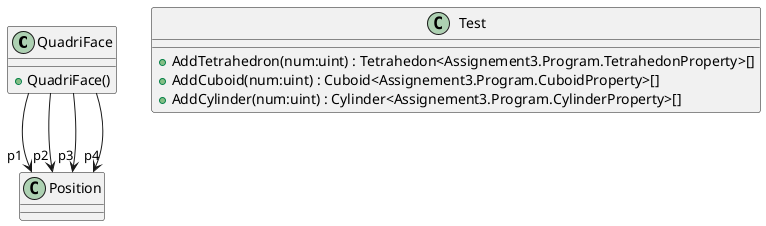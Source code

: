 @startuml
class QuadriFace {
    + QuadriFace()
}
class Test {
    + AddTetrahedron(num:uint) : Tetrahedon<Assignement3.Program.TetrahedonProperty>[]
    + AddCuboid(num:uint) : Cuboid<Assignement3.Program.CuboidProperty>[]
    + AddCylinder(num:uint) : Cylinder<Assignement3.Program.CylinderProperty>[]
}
QuadriFace --> "p1" Position
QuadriFace --> "p2" Position
QuadriFace --> "p3" Position
QuadriFace --> "p4" Position
@enduml
